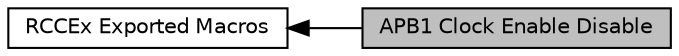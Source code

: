 digraph "APB1 Clock Enable Disable"
{
  edge [fontname="Helvetica",fontsize="10",labelfontname="Helvetica",labelfontsize="10"];
  node [fontname="Helvetica",fontsize="10",shape=box];
  rankdir=LR;
  Node2 [label="RCCEx Exported Macros",height=0.2,width=0.4,color="black", fillcolor="white", style="filled",URL="$group___r_c_c_ex___exported___macros.html",tooltip=" "];
  Node1 [label="APB1 Clock Enable Disable",height=0.2,width=0.4,color="black", fillcolor="grey75", style="filled", fontcolor="black",tooltip="Enable or disable the Low Speed APB (APB1) peripheral clock."];
  Node2->Node1 [shape=plaintext, dir="back", style="solid"];
}

